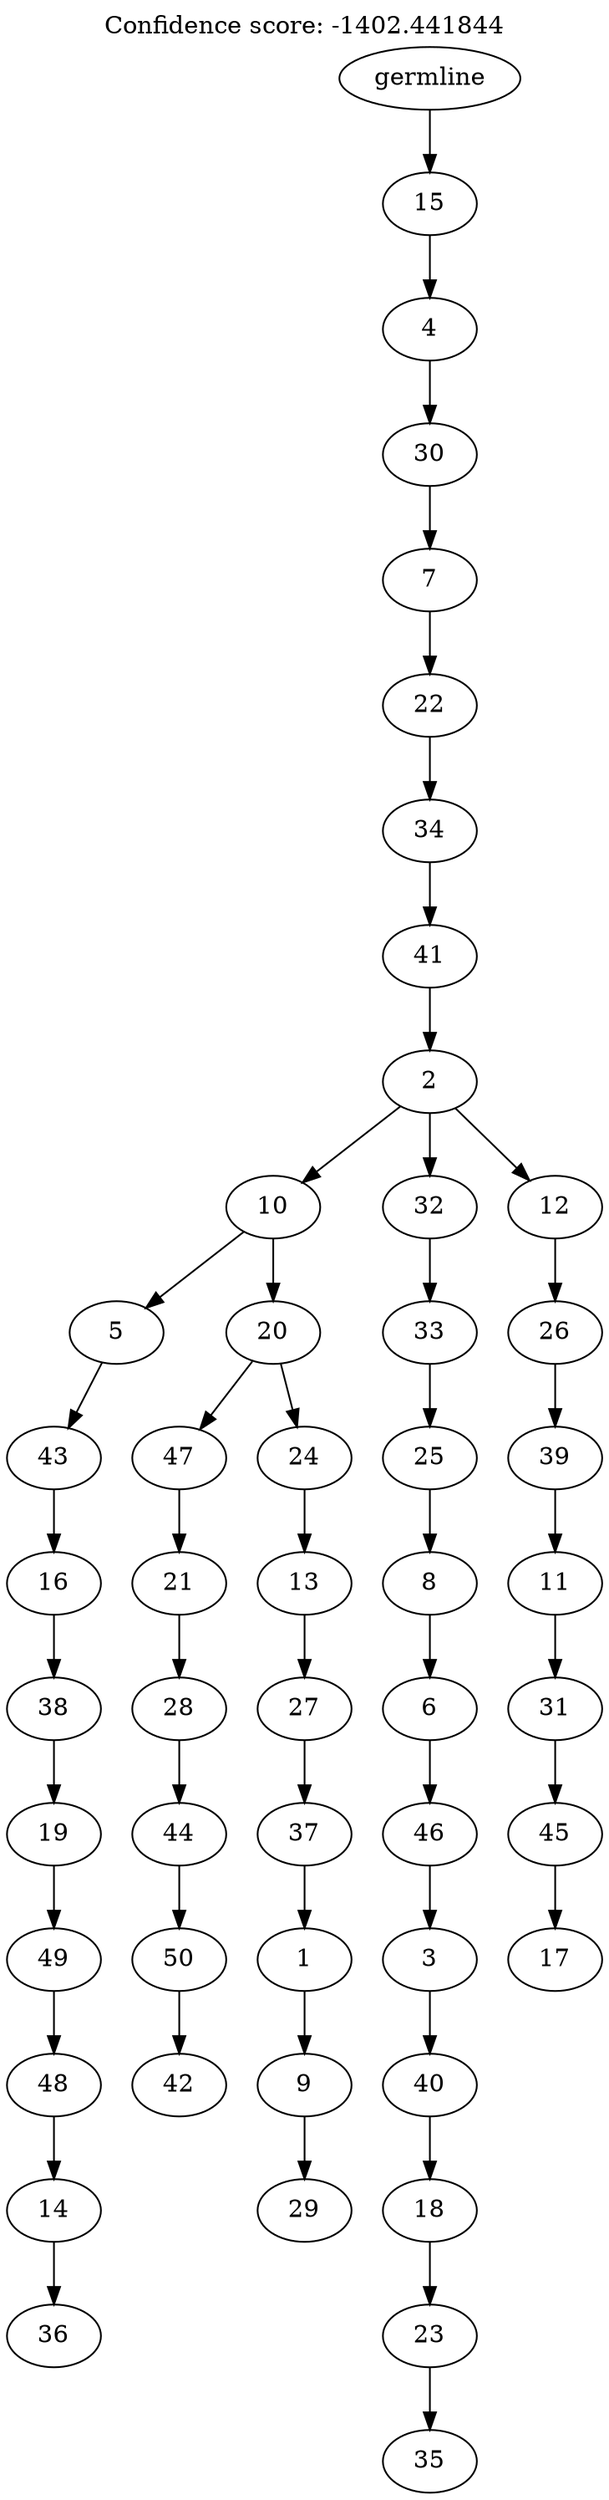 digraph g {
	"49" -> "50";
	"50" [label="36"];
	"48" -> "49";
	"49" [label="14"];
	"47" -> "48";
	"48" [label="48"];
	"46" -> "47";
	"47" [label="49"];
	"45" -> "46";
	"46" [label="19"];
	"44" -> "45";
	"45" [label="38"];
	"43" -> "44";
	"44" [label="16"];
	"42" -> "43";
	"43" [label="43"];
	"40" -> "41";
	"41" [label="42"];
	"39" -> "40";
	"40" [label="50"];
	"38" -> "39";
	"39" [label="44"];
	"37" -> "38";
	"38" [label="28"];
	"36" -> "37";
	"37" [label="21"];
	"34" -> "35";
	"35" [label="29"];
	"33" -> "34";
	"34" [label="9"];
	"32" -> "33";
	"33" [label="1"];
	"31" -> "32";
	"32" [label="37"];
	"30" -> "31";
	"31" [label="27"];
	"29" -> "30";
	"30" [label="13"];
	"28" -> "29";
	"29" [label="24"];
	"28" -> "36";
	"36" [label="47"];
	"27" -> "28";
	"28" [label="20"];
	"27" -> "42";
	"42" [label="5"];
	"25" -> "26";
	"26" [label="35"];
	"24" -> "25";
	"25" [label="23"];
	"23" -> "24";
	"24" [label="18"];
	"22" -> "23";
	"23" [label="40"];
	"21" -> "22";
	"22" [label="3"];
	"20" -> "21";
	"21" [label="46"];
	"19" -> "20";
	"20" [label="6"];
	"18" -> "19";
	"19" [label="8"];
	"17" -> "18";
	"18" [label="25"];
	"16" -> "17";
	"17" [label="33"];
	"14" -> "15";
	"15" [label="17"];
	"13" -> "14";
	"14" [label="45"];
	"12" -> "13";
	"13" [label="31"];
	"11" -> "12";
	"12" [label="11"];
	"10" -> "11";
	"11" [label="39"];
	"9" -> "10";
	"10" [label="26"];
	"8" -> "9";
	"9" [label="12"];
	"8" -> "16";
	"16" [label="32"];
	"8" -> "27";
	"27" [label="10"];
	"7" -> "8";
	"8" [label="2"];
	"6" -> "7";
	"7" [label="41"];
	"5" -> "6";
	"6" [label="34"];
	"4" -> "5";
	"5" [label="22"];
	"3" -> "4";
	"4" [label="7"];
	"2" -> "3";
	"3" [label="30"];
	"1" -> "2";
	"2" [label="4"];
	"0" -> "1";
	"1" [label="15"];
	"0" [label="germline"];
	labelloc="t";
	label="Confidence score: -1402.441844";
}
